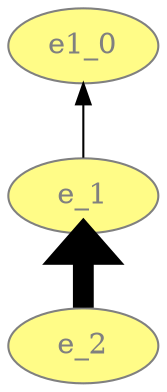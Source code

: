 digraph "PROV" { size="16,12"; rankdir="BT";
2 -> 0	[ color="#000000",
	  penwidth="10.0"]

0 -> 1	[ color="#000000",
	  penwidth="1.0"]

1	[ fontcolor="#808080",
	  style="filled",
	  URL="T0",
	  label="e1_0",
	  color="#808080",
	  fillcolor="#FFFC87",
	  tooltip="T0",
	  shape="ellipse",
	  width="1.0"]
0	[ fontcolor="#808080",
	  style="filled",
	  URL="T1",
	  label="e_1",
	  color="#808080",
	  fillcolor="#FFFC87",
	  tooltip="T1",
	  shape="ellipse",
	  width="1.0"]
2	[ fontcolor="#808080",
	  style="filled",
	  URL="T2",
	  label="e_2",
	  color="#808080",
	  fillcolor="#FFFC87",
	  tooltip="T2",
	  shape="ellipse",
	  width="1.0"]
}
